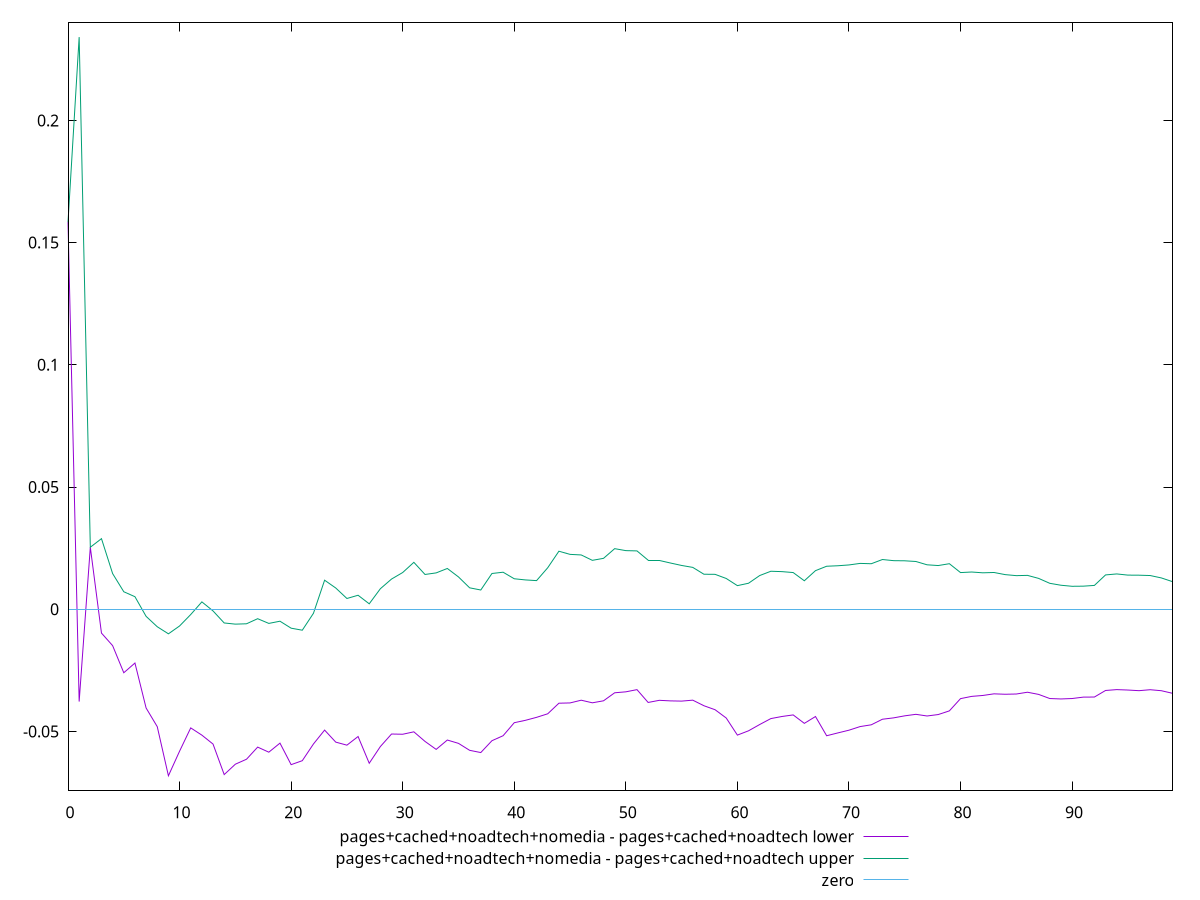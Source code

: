 reset

$pagesCachedNoadtechNomediaPagesCachedNoadtechLower <<EOF
0 0.15840292010189838
1 -0.03775131457565878
2 0.025387180309004664
3 -0.009745136084300946
4 -0.014882627833672708
5 -0.025968725287720845
6 -0.021992380820662447
7 -0.04038759781086869
8 -0.04802553678407264
9 -0.06811801280419377
10 -0.05806239038408252
11 -0.04852527262167119
12 -0.05149806579819221
13 -0.05514659398892341
14 -0.06762444514323936
15 -0.06337954900434406
16 -0.06135038563383714
17 -0.056388876048708056
18 -0.058464296471151936
19 -0.05476006159205631
20 -0.06356801935448173
21 -0.06194713339932931
22 -0.055113107350224524
23 -0.04942744238807195
24 -0.054351832479105626
25 -0.05559039711640576
26 -0.0520562892052531
27 -0.06299572857277308
28 -0.056151263041900434
29 -0.051033017264862104
30 -0.051127383000470455
31 -0.05014074549976372
32 -0.054061033110439194
33 -0.0573232898299957
34 -0.05349757371661214
35 -0.0548590090050725
36 -0.05770351940815094
37 -0.0586194170218376
38 -0.05377147760762921
39 -0.051728306555349685
40 -0.04640086392526782
41 -0.0454291493748996
42 -0.04421151346485559
43 -0.04275556027029201
44 -0.038432908046816976
45 -0.03831467457212417
46 -0.03720356495025126
47 -0.03826692143195089
48 -0.0374452835000996
49 -0.034165292551738044
50 -0.0337765226799214
51 -0.03287839649814436
52 -0.038122836479084786
53 -0.037247022306420546
54 -0.03747936021079562
55 -0.037572095822207385
56 -0.03718492176122058
57 -0.03946436625004936
58 -0.04109772867362599
59 -0.044488890976315504
60 -0.05147893478814024
61 -0.04971628944276495
62 -0.04714782563302025
63 -0.04472009728702814
64 -0.04385883711461735
65 -0.04321819711045889
66 -0.04667023371980176
67 -0.04387742519093247
68 -0.05174459648666925
69 -0.05058806811647714
70 -0.04947113283223838
71 -0.04799022331435248
72 -0.047267592316869944
73 -0.0449827896665168
74 -0.04442869729916157
75 -0.04359495814961705
76 -0.04298188974777043
77 -0.04365707390072396
78 -0.04306849226501367
79 -0.04156683428434203
80 -0.03655826096680834
81 -0.035637694477532955
82 -0.03526177496421312
83 -0.03459692189700349
84 -0.03476757423559275
85 -0.034667829675741835
86 -0.033937664112713775
87 -0.03482816388607338
88 -0.03651818200420291
89 -0.036690502649306816
90 -0.03651580762077775
91 -0.03594537225282189
92 -0.03590428590563709
93 -0.0332198683492343
94 -0.03286741970558642
95 -0.03304215102438829
96 -0.033302364588330635
97 -0.032912006636925076
98 -0.033321104169161175
99 -0.03437652425250974
EOF

$pagesCachedNoadtechNomediaPagesCachedNoadtechUpper <<EOF
0 0.15840292010189838
1 0.23408041409571528
2 0.025387180309004664
3 0.028893039727940443
4 0.01459364646263754
5 0.007165951733521497
6 0.005141366729248241
7 -0.002895285821948052
8 -0.007146906233063889
9 -0.010046632608280932
10 -0.006836744435032946
11 -0.0021549127757265266
12 0.0030244974566437308
13 -0.0006914281681137426
14 -0.0056028659819655074
15 -0.0060835981017042275
16 -0.005939910193704281
17 -0.003860454485439105
18 -0.005784159118846544
19 -0.004885909424135977
20 -0.007738976956817384
21 -0.008566169286658792
22 -0.0016511386463361928
23 0.011890991291304217
24 0.008698087539846293
25 0.004410005382574165
26 0.005733442003068936
27 0.002232577623603349
28 0.00840727501473093
29 0.01236120846957102
30 0.01503325347151016
31 0.019202990864394642
32 0.014233441538098912
33 0.01487994949802375
34 0.016693341830848155
35 0.013230169789498133
36 0.008769867629394745
37 0.007879100297140902
38 0.01463579100823617
39 0.015157708048442992
40 0.012478680148449606
41 0.012004157856348216
42 0.011723273635854643
43 0.016989711855608575
44 0.02374437308225496
45 0.022457284107617874
46 0.02222074587384229
47 0.020016880864260917
48 0.020835677574095025
49 0.024794240699657178
50 0.02399011966220013
51 0.023874352892145317
52 0.020003702490901575
53 0.02000548710540342
54 0.01891986971863763
55 0.01792225729017866
56 0.017129990454899175
57 0.014332556963386322
58 0.014288235941373129
59 0.012597008219883212
60 0.00966777019648567
61 0.010649917044889698
62 0.013799912193750683
63 0.015552333992910283
64 0.01539590340383467
65 0.015019011624199791
66 0.011658854578650936
67 0.01580000445601721
68 0.017601984330946577
69 0.0177987323312711
70 0.018134062122190618
71 0.018766001910663847
72 0.018626430223629864
73 0.020350952513142555
74 0.019886628305140118
75 0.019827204913332057
76 0.019545647775915644
77 0.018189982596335554
78 0.0178848159447215
79 0.018639932819609833
80 0.015009046549489948
81 0.01523823448273975
82 0.014913227359828807
83 0.015048636567645667
84 0.014174987666443779
85 0.013755730847752671
86 0.013864464123708852
87 0.01263112521641432
88 0.010618057057672641
89 0.00983070150160201
90 0.009398708632717946
91 0.009450122728470334
92 0.009756476751015191
93 0.014050784757115749
94 0.014453748163655012
95 0.013972603473598685
96 0.013938402876930326
97 0.013799482772819404
98 0.012821472137948872
99 0.011296537779075841
EOF

set key outside below
set xrange [0:99]
set yrange [-0.07416198134219196:0.24012438263371347]
set trange [-0.07416198134219196:0.24012438263371347]
set terminal svg size 640, 520 enhanced background rgb 'white'
set output "report_00014_2021-02-09T15:56:05.503Z/meta/scoreEstimate/diff/3_sub_2.svg"

plot $pagesCachedNoadtechNomediaPagesCachedNoadtechLower title "pages+cached+noadtech+nomedia - pages+cached+noadtech lower" with line, \
     $pagesCachedNoadtechNomediaPagesCachedNoadtechUpper title "pages+cached+noadtech+nomedia - pages+cached+noadtech upper" with line, \
     0 title "zero"

reset
